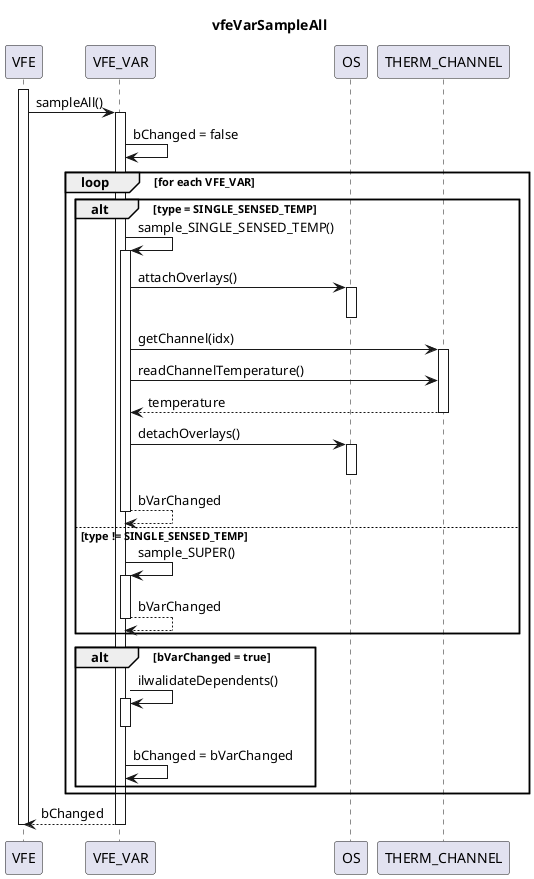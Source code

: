 @startuml
title vfeVarSampleAll
activate VFE
VFE -> VFE_VAR : sampleAll()
activate VFE_VAR
    VFE_VAR -> VFE_VAR : bChanged = false
    loop for each VFE_VAR
        alt type = SINGLE_SENSED_TEMP
            VFE_VAR -> VFE_VAR : sample_SINGLE_SENSED_TEMP()
            activate VFE_VAR
                VFE_VAR -> OS : attachOverlays()
                activate OS
                deactivate OS

                VFE_VAR -> THERM_CHANNEL : getChannel(idx)
                activate THERM_CHANNEL
                    VFE_VAR -> THERM_CHANNEL : readChannelTemperature()
                    THERM_CHANNEL --> VFE_VAR : temperature
                deactivate THERM_CHANNEL

                VFE_VAR -> OS : detachOverlays()
                activate OS
                deactivate OS
                return bVarChanged
        else type != SINGLE_SENSED_TEMP
            VFE_VAR -> VFE_VAR : sample_SUPER()
            activate VFE_VAR
            return bVarChanged
        end

        alt bVarChanged = true
            VFE_VAR -> VFE_VAR : ilwalidateDependents()
            activate VFE_VAR
            deactivate VFE_VAR
            VFE_VAR -> VFE_VAR : bChanged = bVarChanged
        end
    end
    return bChanged
deactivate VFE
@enduml

